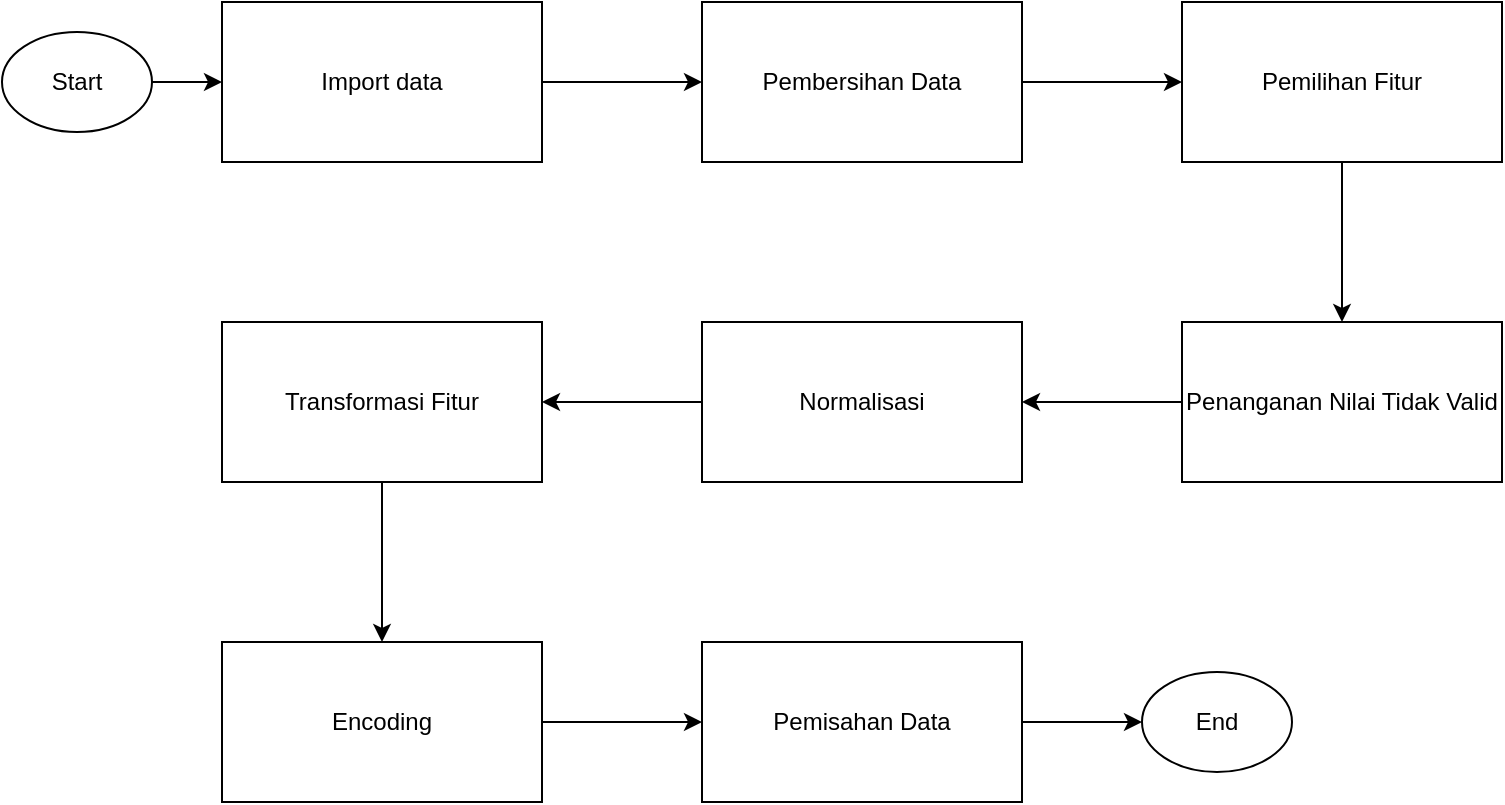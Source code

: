 <mxfile version="21.3.4" type="github" pages="2">
  <diagram name="Preprocessing" id="C9B1U1HNIkQacspZ6xsJ">
    <mxGraphModel dx="1235" dy="636" grid="0" gridSize="10" guides="1" tooltips="1" connect="1" arrows="1" fold="1" page="1" pageScale="1" pageWidth="850" pageHeight="1100" math="0" shadow="0">
      <root>
        <mxCell id="0" />
        <mxCell id="1" parent="0" />
        <mxCell id="nbx6c2RBNO2HaS6m-rDi-12" style="edgeStyle=orthogonalEdgeStyle;rounded=0;orthogonalLoop=1;jettySize=auto;html=1;entryX=0;entryY=0.5;entryDx=0;entryDy=0;" edge="1" parent="1" source="nbx6c2RBNO2HaS6m-rDi-1" target="nbx6c2RBNO2HaS6m-rDi-2">
          <mxGeometry relative="1" as="geometry" />
        </mxCell>
        <mxCell id="nbx6c2RBNO2HaS6m-rDi-1" value="Import data" style="rounded=0;whiteSpace=wrap;html=1;" vertex="1" parent="1">
          <mxGeometry x="120" y="40" width="160" height="80" as="geometry" />
        </mxCell>
        <mxCell id="nbx6c2RBNO2HaS6m-rDi-13" style="edgeStyle=orthogonalEdgeStyle;rounded=0;orthogonalLoop=1;jettySize=auto;html=1;entryX=0;entryY=0.5;entryDx=0;entryDy=0;" edge="1" parent="1" source="nbx6c2RBNO2HaS6m-rDi-2" target="nbx6c2RBNO2HaS6m-rDi-3">
          <mxGeometry relative="1" as="geometry" />
        </mxCell>
        <mxCell id="nbx6c2RBNO2HaS6m-rDi-2" value="Pembersihan Data" style="rounded=0;whiteSpace=wrap;html=1;" vertex="1" parent="1">
          <mxGeometry x="360" y="40" width="160" height="80" as="geometry" />
        </mxCell>
        <mxCell id="nbx6c2RBNO2HaS6m-rDi-14" style="edgeStyle=orthogonalEdgeStyle;rounded=0;orthogonalLoop=1;jettySize=auto;html=1;entryX=0.5;entryY=0;entryDx=0;entryDy=0;" edge="1" parent="1" source="nbx6c2RBNO2HaS6m-rDi-3" target="nbx6c2RBNO2HaS6m-rDi-4">
          <mxGeometry relative="1" as="geometry" />
        </mxCell>
        <mxCell id="nbx6c2RBNO2HaS6m-rDi-3" value="Pemilihan Fitur" style="rounded=0;whiteSpace=wrap;html=1;" vertex="1" parent="1">
          <mxGeometry x="600" y="40" width="160" height="80" as="geometry" />
        </mxCell>
        <mxCell id="nbx6c2RBNO2HaS6m-rDi-15" style="edgeStyle=orthogonalEdgeStyle;rounded=0;orthogonalLoop=1;jettySize=auto;html=1;entryX=1;entryY=0.5;entryDx=0;entryDy=0;" edge="1" parent="1" source="nbx6c2RBNO2HaS6m-rDi-4" target="nbx6c2RBNO2HaS6m-rDi-5">
          <mxGeometry relative="1" as="geometry" />
        </mxCell>
        <mxCell id="nbx6c2RBNO2HaS6m-rDi-4" value="Penanganan Nilai Tidak Valid" style="rounded=0;whiteSpace=wrap;html=1;" vertex="1" parent="1">
          <mxGeometry x="600" y="200" width="160" height="80" as="geometry" />
        </mxCell>
        <mxCell id="nbx6c2RBNO2HaS6m-rDi-16" style="edgeStyle=orthogonalEdgeStyle;rounded=0;orthogonalLoop=1;jettySize=auto;html=1;entryX=1;entryY=0.5;entryDx=0;entryDy=0;" edge="1" parent="1" source="nbx6c2RBNO2HaS6m-rDi-5" target="nbx6c2RBNO2HaS6m-rDi-8">
          <mxGeometry relative="1" as="geometry" />
        </mxCell>
        <mxCell id="nbx6c2RBNO2HaS6m-rDi-5" value="Normalisasi" style="rounded=0;whiteSpace=wrap;html=1;" vertex="1" parent="1">
          <mxGeometry x="360" y="200" width="160" height="80" as="geometry" />
        </mxCell>
        <mxCell id="nbx6c2RBNO2HaS6m-rDi-11" style="edgeStyle=orthogonalEdgeStyle;rounded=0;orthogonalLoop=1;jettySize=auto;html=1;entryX=0;entryY=0.5;entryDx=0;entryDy=0;" edge="1" parent="1" source="nbx6c2RBNO2HaS6m-rDi-7" target="nbx6c2RBNO2HaS6m-rDi-1">
          <mxGeometry relative="1" as="geometry" />
        </mxCell>
        <mxCell id="nbx6c2RBNO2HaS6m-rDi-7" value="Start" style="ellipse;whiteSpace=wrap;html=1;" vertex="1" parent="1">
          <mxGeometry x="10" y="55" width="75" height="50" as="geometry" />
        </mxCell>
        <mxCell id="nbx6c2RBNO2HaS6m-rDi-17" style="edgeStyle=orthogonalEdgeStyle;rounded=0;orthogonalLoop=1;jettySize=auto;html=1;" edge="1" parent="1" source="nbx6c2RBNO2HaS6m-rDi-8" target="nbx6c2RBNO2HaS6m-rDi-9">
          <mxGeometry relative="1" as="geometry" />
        </mxCell>
        <mxCell id="nbx6c2RBNO2HaS6m-rDi-8" value="Transformasi Fitur" style="rounded=0;whiteSpace=wrap;html=1;" vertex="1" parent="1">
          <mxGeometry x="120" y="200" width="160" height="80" as="geometry" />
        </mxCell>
        <mxCell id="nbx6c2RBNO2HaS6m-rDi-18" style="edgeStyle=orthogonalEdgeStyle;rounded=0;orthogonalLoop=1;jettySize=auto;html=1;" edge="1" parent="1" source="nbx6c2RBNO2HaS6m-rDi-9" target="nbx6c2RBNO2HaS6m-rDi-10">
          <mxGeometry relative="1" as="geometry" />
        </mxCell>
        <mxCell id="nbx6c2RBNO2HaS6m-rDi-9" value="Encoding" style="rounded=0;whiteSpace=wrap;html=1;" vertex="1" parent="1">
          <mxGeometry x="120" y="360" width="160" height="80" as="geometry" />
        </mxCell>
        <mxCell id="nbx6c2RBNO2HaS6m-rDi-20" style="edgeStyle=orthogonalEdgeStyle;rounded=0;orthogonalLoop=1;jettySize=auto;html=1;entryX=0;entryY=0.5;entryDx=0;entryDy=0;" edge="1" parent="1" source="nbx6c2RBNO2HaS6m-rDi-10" target="nbx6c2RBNO2HaS6m-rDi-19">
          <mxGeometry relative="1" as="geometry" />
        </mxCell>
        <mxCell id="nbx6c2RBNO2HaS6m-rDi-10" value="Pemisahan Data" style="rounded=0;whiteSpace=wrap;html=1;" vertex="1" parent="1">
          <mxGeometry x="360" y="360" width="160" height="80" as="geometry" />
        </mxCell>
        <mxCell id="nbx6c2RBNO2HaS6m-rDi-19" value="End" style="ellipse;whiteSpace=wrap;html=1;" vertex="1" parent="1">
          <mxGeometry x="580" y="375" width="75" height="50" as="geometry" />
        </mxCell>
      </root>
    </mxGraphModel>
  </diagram>
  <diagram id="eCRbJ4pEDOjS84cMF7pM" name="Page-2">
    <mxGraphModel dx="1050" dy="541" grid="0" gridSize="10" guides="1" tooltips="1" connect="1" arrows="1" fold="1" page="1" pageScale="1" pageWidth="850" pageHeight="1100" math="0" shadow="0">
      <root>
        <mxCell id="0" />
        <mxCell id="1" parent="0" />
      </root>
    </mxGraphModel>
  </diagram>
</mxfile>
